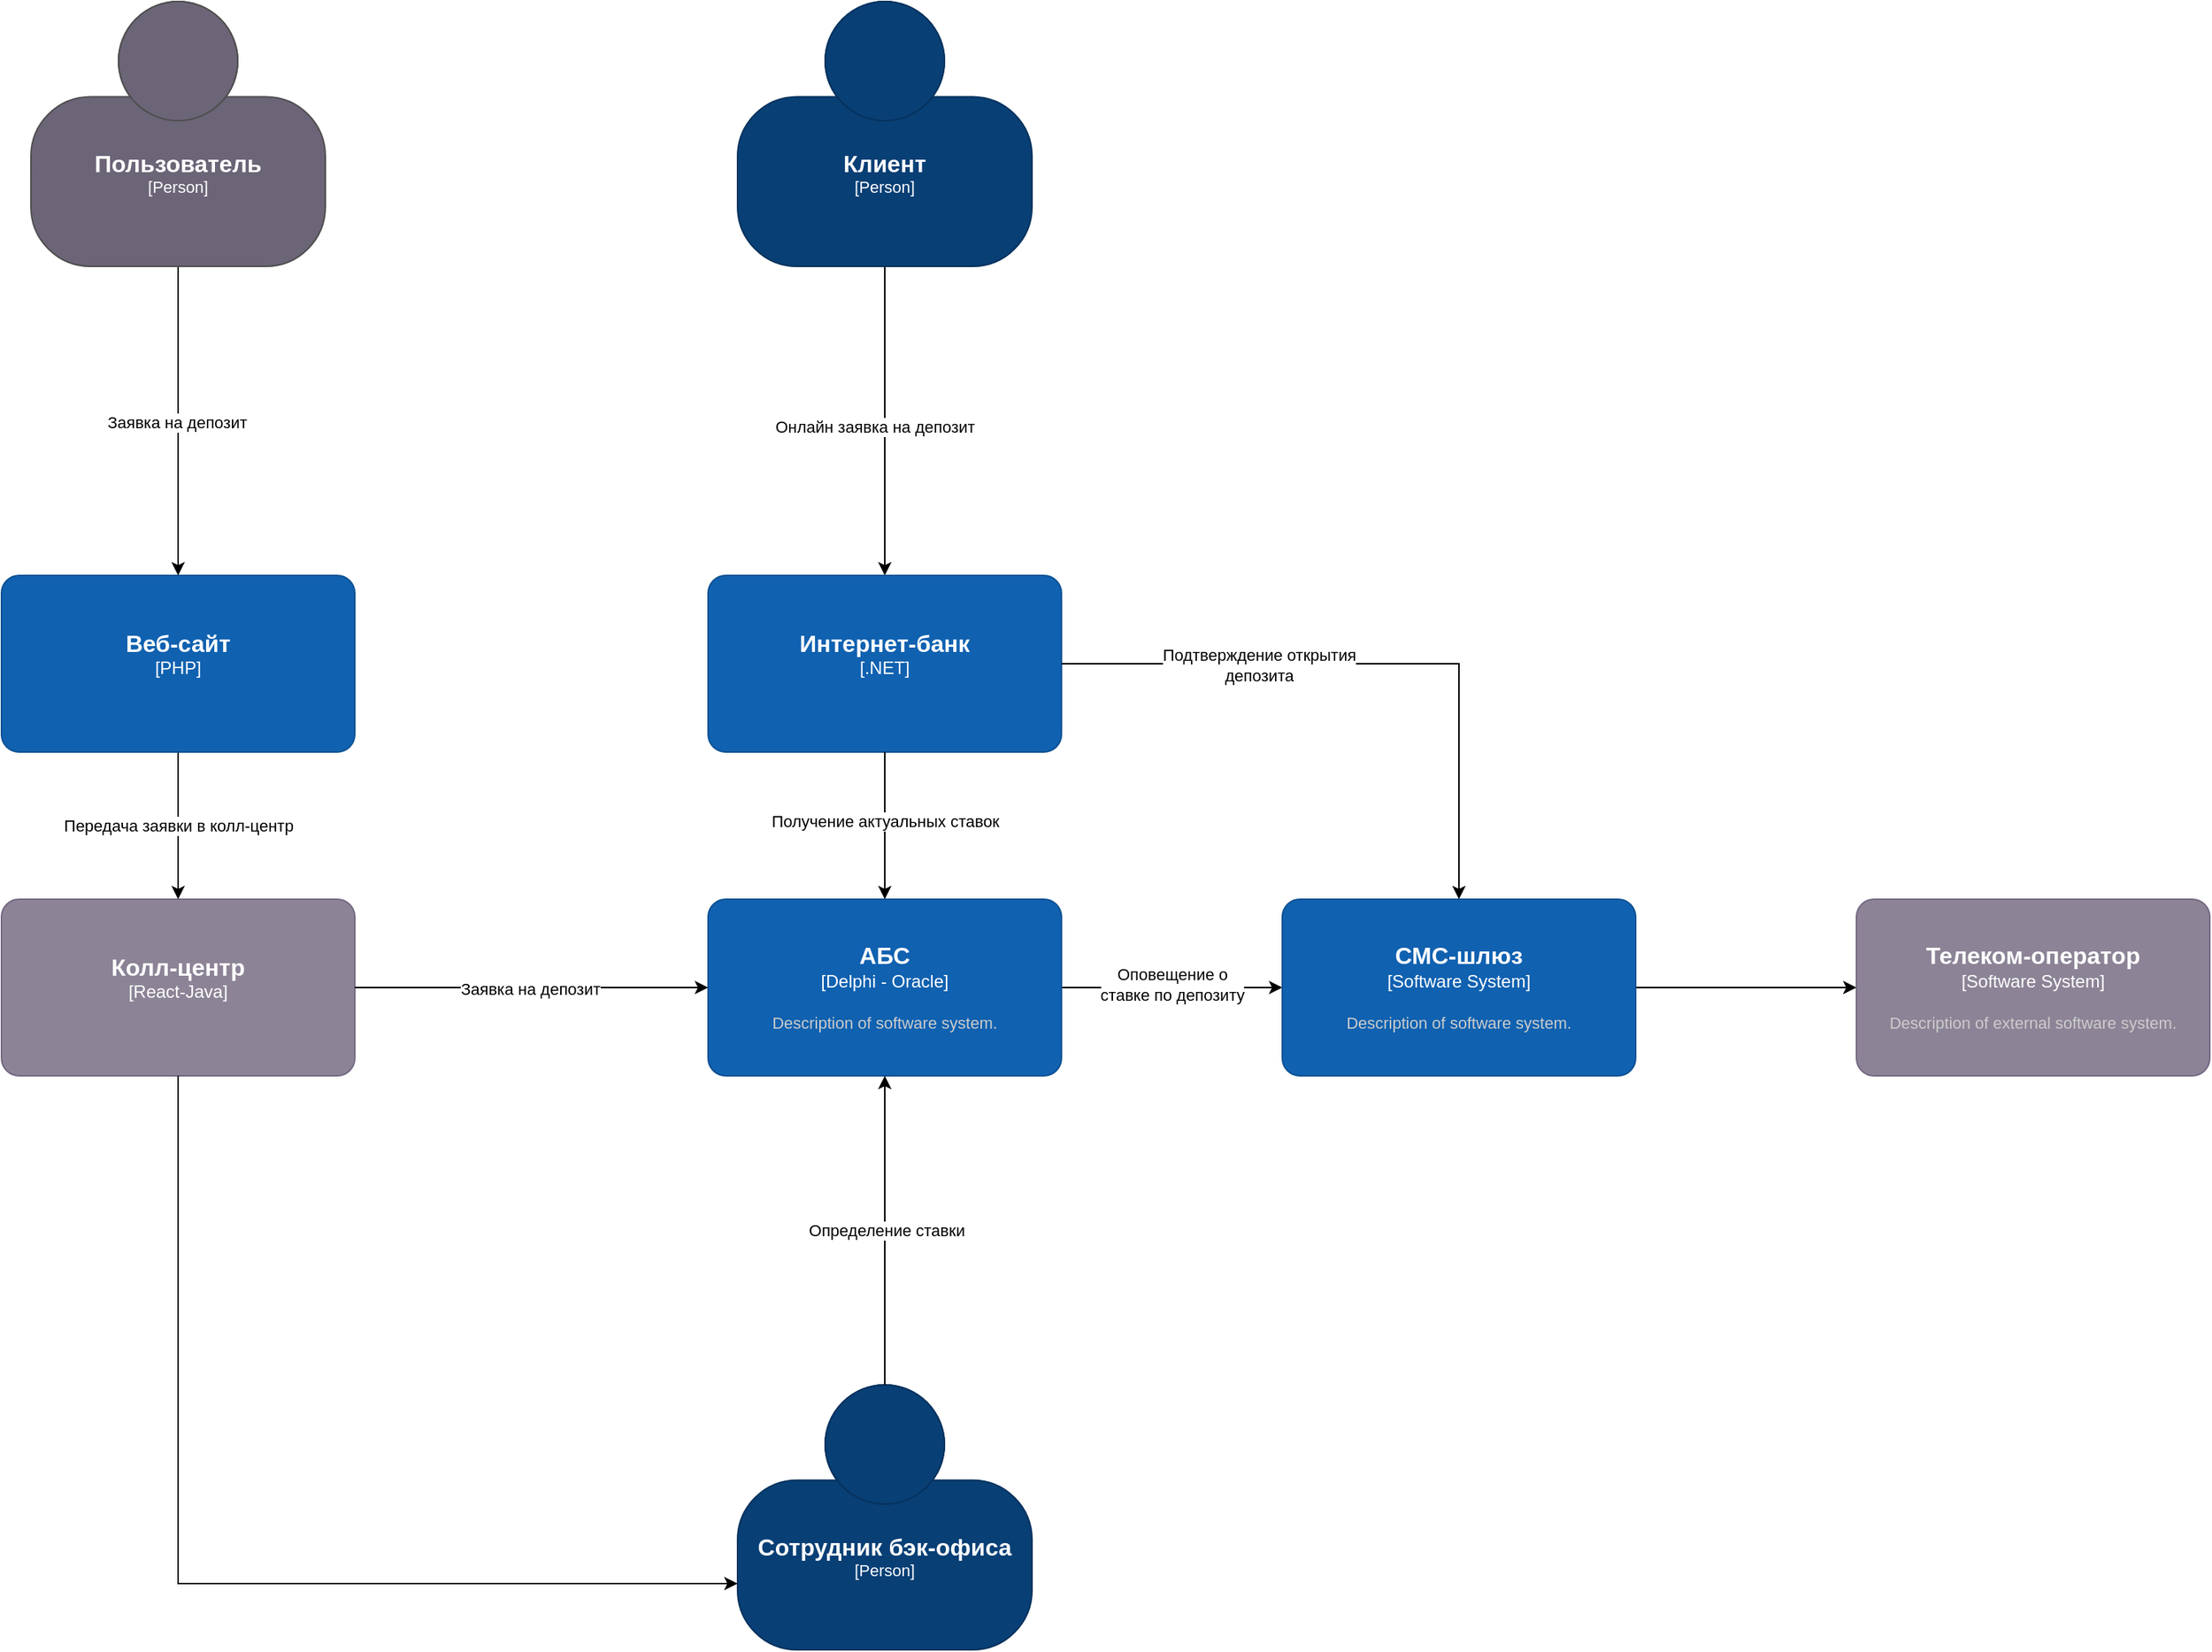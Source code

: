 <mxfile version="27.0.8">
  <diagram name="Страница — 1" id="w2zws8rPGfA8Y_CYMG2V">
    <mxGraphModel dx="1355" dy="1027" grid="1" gridSize="10" guides="1" tooltips="1" connect="1" arrows="1" fold="1" page="1" pageScale="1" pageWidth="1827" pageHeight="2169" background="#FFFFFF" math="0" shadow="0">
      <root>
        <mxCell id="0" />
        <mxCell id="1" parent="0" />
        <mxCell id="U1wJgutFboWlo5jY6f5C-4" style="edgeStyle=orthogonalEdgeStyle;rounded=0;orthogonalLoop=1;jettySize=auto;html=1;" edge="1" parent="1" source="U1wJgutFboWlo5jY6f5C-1" target="U1wJgutFboWlo5jY6f5C-2">
          <mxGeometry relative="1" as="geometry" />
        </mxCell>
        <mxCell id="U1wJgutFboWlo5jY6f5C-5" value="Онлайн заявка на депозит" style="edgeLabel;html=1;align=center;verticalAlign=middle;resizable=0;points=[];" vertex="1" connectable="0" parent="U1wJgutFboWlo5jY6f5C-4">
          <mxGeometry x="0.024" y="-7" relative="1" as="geometry">
            <mxPoint y="1" as="offset" />
          </mxGeometry>
        </mxCell>
        <object placeholders="1" c4Name="Клиент" c4Type="Person" c4Description="" label="&lt;font style=&quot;font-size: 16px&quot;&gt;&lt;b&gt;%c4Name%&lt;/b&gt;&lt;/font&gt;&lt;div&gt;[%c4Type%]&lt;/div&gt;&lt;br&gt;&lt;div&gt;&lt;font style=&quot;font-size: 11px&quot;&gt;&lt;font color=&quot;#cccccc&quot;&gt;%c4Description%&lt;/font&gt;&lt;/div&gt;" id="U1wJgutFboWlo5jY6f5C-1">
          <mxCell style="html=1;fontSize=11;dashed=0;whiteSpace=wrap;fillColor=#083F75;strokeColor=#06315C;fontColor=#ffffff;shape=mxgraph.c4.person2;align=center;metaEdit=1;points=[[0.5,0,0],[1,0.5,0],[1,0.75,0],[0.75,1,0],[0.5,1,0],[0.25,1,0],[0,0.75,0],[0,0.5,0]];resizable=0;" vertex="1" parent="1">
            <mxGeometry x="890" y="190" width="200" height="180" as="geometry" />
          </mxCell>
        </object>
        <object placeholders="1" c4Name="Интернет-банк" c4Type=".NET" c4Description="" label="&lt;font style=&quot;font-size: 16px&quot;&gt;&lt;b&gt;%c4Name%&lt;/b&gt;&lt;/font&gt;&lt;div&gt;[%c4Type%]&lt;/div&gt;&lt;br&gt;&lt;div&gt;&lt;font style=&quot;font-size: 11px&quot;&gt;&lt;font color=&quot;#cccccc&quot;&gt;%c4Description%&lt;/font&gt;&lt;/div&gt;" id="U1wJgutFboWlo5jY6f5C-2">
          <mxCell style="rounded=1;whiteSpace=wrap;html=1;labelBackgroundColor=none;fillColor=#1061B0;fontColor=#ffffff;align=center;arcSize=10;strokeColor=#0D5091;metaEdit=1;resizable=0;points=[[0.25,0,0],[0.5,0,0],[0.75,0,0],[1,0.25,0],[1,0.5,0],[1,0.75,0],[0.75,1,0],[0.5,1,0],[0.25,1,0],[0,0.75,0],[0,0.5,0],[0,0.25,0]];" vertex="1" parent="1">
            <mxGeometry x="870" y="580" width="240" height="120" as="geometry" />
          </mxCell>
        </object>
        <object placeholders="1" c4Name="Колл-центр" c4Type="React-Java" c4Description="" label="&lt;font style=&quot;font-size: 16px&quot;&gt;&lt;b&gt;%c4Name%&lt;/b&gt;&lt;/font&gt;&lt;div&gt;[%c4Type%]&lt;/div&gt;&lt;br&gt;&lt;div&gt;&lt;font style=&quot;font-size: 11px&quot;&gt;&lt;font color=&quot;#cccccc&quot;&gt;%c4Description%&lt;/font&gt;&lt;/div&gt;" id="U1wJgutFboWlo5jY6f5C-3">
          <mxCell style="rounded=1;whiteSpace=wrap;html=1;labelBackgroundColor=none;fillColor=#8C8496;fontColor=#ffffff;align=center;arcSize=10;strokeColor=#736782;metaEdit=1;resizable=0;points=[[0.25,0,0],[0.5,0,0],[0.75,0,0],[1,0.25,0],[1,0.5,0],[1,0.75,0],[0.75,1,0],[0.5,1,0],[0.25,1,0],[0,0.75,0],[0,0.5,0],[0,0.25,0]];" vertex="1" parent="1">
            <mxGeometry x="390" y="800" width="240" height="120" as="geometry" />
          </mxCell>
        </object>
        <mxCell id="U1wJgutFboWlo5jY6f5C-19" style="edgeStyle=orthogonalEdgeStyle;rounded=0;orthogonalLoop=1;jettySize=auto;html=1;" edge="1" parent="1" source="U1wJgutFboWlo5jY6f5C-6" target="U1wJgutFboWlo5jY6f5C-7">
          <mxGeometry relative="1" as="geometry" />
        </mxCell>
        <mxCell id="U1wJgutFboWlo5jY6f5C-20" value="Оповещение о&lt;div&gt;ставке по депозиту&lt;/div&gt;" style="edgeLabel;html=1;align=center;verticalAlign=middle;resizable=0;points=[];" vertex="1" connectable="0" parent="U1wJgutFboWlo5jY6f5C-19">
          <mxGeometry x="0.003" y="2" relative="1" as="geometry">
            <mxPoint as="offset" />
          </mxGeometry>
        </mxCell>
        <object placeholders="1" c4Name="АБС" c4Type="Delphi - Oracle" c4Description="Description of software system." label="&lt;font style=&quot;font-size: 16px&quot;&gt;&lt;b&gt;%c4Name%&lt;/b&gt;&lt;/font&gt;&lt;div&gt;[%c4Type%]&lt;/div&gt;&lt;br&gt;&lt;div&gt;&lt;font style=&quot;font-size: 11px&quot;&gt;&lt;font color=&quot;#cccccc&quot;&gt;%c4Description%&lt;/font&gt;&lt;/div&gt;" id="U1wJgutFboWlo5jY6f5C-6">
          <mxCell style="rounded=1;whiteSpace=wrap;html=1;labelBackgroundColor=none;fillColor=#1061B0;fontColor=#ffffff;align=center;arcSize=10;strokeColor=#0D5091;metaEdit=1;resizable=0;points=[[0.25,0,0],[0.5,0,0],[0.75,0,0],[1,0.25,0],[1,0.5,0],[1,0.75,0],[0.75,1,0],[0.5,1,0],[0.25,1,0],[0,0.75,0],[0,0.5,0],[0,0.25,0]];" vertex="1" parent="1">
            <mxGeometry x="870" y="800" width="240" height="120" as="geometry" />
          </mxCell>
        </object>
        <mxCell id="U1wJgutFboWlo5jY6f5C-10" style="edgeStyle=orthogonalEdgeStyle;rounded=0;orthogonalLoop=1;jettySize=auto;html=1;" edge="1" parent="1" source="U1wJgutFboWlo5jY6f5C-7" target="U1wJgutFboWlo5jY6f5C-9">
          <mxGeometry relative="1" as="geometry" />
        </mxCell>
        <object placeholders="1" c4Name="СМС-шлюз" c4Type="Software System" c4Description="Description of software system." label="&lt;font style=&quot;font-size: 16px&quot;&gt;&lt;b&gt;%c4Name%&lt;/b&gt;&lt;/font&gt;&lt;div&gt;[%c4Type%]&lt;/div&gt;&lt;br&gt;&lt;div&gt;&lt;font style=&quot;font-size: 11px&quot;&gt;&lt;font color=&quot;#cccccc&quot;&gt;%c4Description%&lt;/font&gt;&lt;/div&gt;" id="U1wJgutFboWlo5jY6f5C-7">
          <mxCell style="rounded=1;whiteSpace=wrap;html=1;labelBackgroundColor=none;fillColor=#1061B0;fontColor=#ffffff;align=center;arcSize=10;strokeColor=#0D5091;metaEdit=1;resizable=0;points=[[0.25,0,0],[0.5,0,0],[0.75,0,0],[1,0.25,0],[1,0.5,0],[1,0.75,0],[0.75,1,0],[0.5,1,0],[0.25,1,0],[0,0.75,0],[0,0.5,0],[0,0.25,0]];" vertex="1" parent="1">
            <mxGeometry x="1260" y="800" width="240" height="120" as="geometry" />
          </mxCell>
        </object>
        <object placeholders="1" c4Name="Телеком-оператор" c4Type="Software System" c4Description="Description of external software system." label="&lt;font style=&quot;font-size: 16px&quot;&gt;&lt;b&gt;%c4Name%&lt;/b&gt;&lt;/font&gt;&lt;div&gt;[%c4Type%]&lt;/div&gt;&lt;br&gt;&lt;div&gt;&lt;font style=&quot;font-size: 11px&quot;&gt;&lt;font color=&quot;#cccccc&quot;&gt;%c4Description%&lt;/font&gt;&lt;/div&gt;" id="U1wJgutFboWlo5jY6f5C-9">
          <mxCell style="rounded=1;whiteSpace=wrap;html=1;labelBackgroundColor=none;fillColor=#8C8496;fontColor=#ffffff;align=center;arcSize=10;strokeColor=#736782;metaEdit=1;resizable=0;points=[[0.25,0,0],[0.5,0,0],[0.75,0,0],[1,0.25,0],[1,0.5,0],[1,0.75,0],[0.75,1,0],[0.5,1,0],[0.25,1,0],[0,0.75,0],[0,0.5,0],[0,0.25,0]];" vertex="1" parent="1">
            <mxGeometry x="1650" y="800" width="240" height="120" as="geometry" />
          </mxCell>
        </object>
        <mxCell id="U1wJgutFboWlo5jY6f5C-11" style="edgeStyle=orthogonalEdgeStyle;rounded=0;orthogonalLoop=1;jettySize=auto;html=1;entryX=0.5;entryY=0;entryDx=0;entryDy=0;entryPerimeter=0;" edge="1" parent="1" source="U1wJgutFboWlo5jY6f5C-2" target="U1wJgutFboWlo5jY6f5C-7">
          <mxGeometry relative="1" as="geometry" />
        </mxCell>
        <mxCell id="U1wJgutFboWlo5jY6f5C-12" value="Подтверждение открытия&lt;div&gt;депозита&lt;/div&gt;" style="edgeLabel;html=1;align=center;verticalAlign=middle;resizable=0;points=[];" vertex="1" connectable="0" parent="U1wJgutFboWlo5jY6f5C-11">
          <mxGeometry x="-0.378" y="-1" relative="1" as="geometry">
            <mxPoint as="offset" />
          </mxGeometry>
        </mxCell>
        <mxCell id="U1wJgutFboWlo5jY6f5C-13" style="edgeStyle=orthogonalEdgeStyle;rounded=0;orthogonalLoop=1;jettySize=auto;html=1;entryX=0;entryY=0.5;entryDx=0;entryDy=0;entryPerimeter=0;" edge="1" parent="1" source="U1wJgutFboWlo5jY6f5C-3" target="U1wJgutFboWlo5jY6f5C-6">
          <mxGeometry relative="1" as="geometry" />
        </mxCell>
        <mxCell id="U1wJgutFboWlo5jY6f5C-14" value="Заявка на депозит" style="edgeLabel;html=1;align=center;verticalAlign=middle;resizable=0;points=[];" vertex="1" connectable="0" parent="U1wJgutFboWlo5jY6f5C-13">
          <mxGeometry x="-0.014" y="-1" relative="1" as="geometry">
            <mxPoint as="offset" />
          </mxGeometry>
        </mxCell>
        <object placeholders="1" c4Name="Сотрудник бэк-офиса" c4Type="Person" c4Description="" label="&lt;font style=&quot;font-size: 16px&quot;&gt;&lt;b&gt;%c4Name%&lt;/b&gt;&lt;/font&gt;&lt;div&gt;[%c4Type%]&lt;/div&gt;&lt;br&gt;&lt;div&gt;&lt;font style=&quot;font-size: 11px&quot;&gt;&lt;font color=&quot;#cccccc&quot;&gt;%c4Description%&lt;/font&gt;&lt;/div&gt;" id="U1wJgutFboWlo5jY6f5C-15">
          <mxCell style="html=1;fontSize=11;dashed=0;whiteSpace=wrap;fillColor=#083F75;strokeColor=#06315C;fontColor=#ffffff;shape=mxgraph.c4.person2;align=center;metaEdit=1;points=[[0.5,0,0],[1,0.5,0],[1,0.75,0],[0.75,1,0],[0.5,1,0],[0.25,1,0],[0,0.75,0],[0,0.5,0]];resizable=0;" vertex="1" parent="1">
            <mxGeometry x="890" y="1130" width="200" height="180" as="geometry" />
          </mxCell>
        </object>
        <mxCell id="U1wJgutFboWlo5jY6f5C-16" style="edgeStyle=orthogonalEdgeStyle;rounded=0;orthogonalLoop=1;jettySize=auto;html=1;entryX=0;entryY=0.75;entryDx=0;entryDy=0;entryPerimeter=0;exitX=0.5;exitY=1;exitDx=0;exitDy=0;exitPerimeter=0;" edge="1" parent="1" source="U1wJgutFboWlo5jY6f5C-3" target="U1wJgutFboWlo5jY6f5C-15">
          <mxGeometry relative="1" as="geometry" />
        </mxCell>
        <mxCell id="U1wJgutFboWlo5jY6f5C-17" style="edgeStyle=orthogonalEdgeStyle;rounded=0;orthogonalLoop=1;jettySize=auto;html=1;entryX=0.5;entryY=1;entryDx=0;entryDy=0;entryPerimeter=0;" edge="1" parent="1" source="U1wJgutFboWlo5jY6f5C-15" target="U1wJgutFboWlo5jY6f5C-6">
          <mxGeometry relative="1" as="geometry" />
        </mxCell>
        <mxCell id="U1wJgutFboWlo5jY6f5C-18" value="Определение ставки" style="edgeLabel;html=1;align=center;verticalAlign=middle;resizable=0;points=[];" vertex="1" connectable="0" parent="U1wJgutFboWlo5jY6f5C-17">
          <mxGeometry x="-0.002" y="-1" relative="1" as="geometry">
            <mxPoint as="offset" />
          </mxGeometry>
        </mxCell>
        <mxCell id="U1wJgutFboWlo5jY6f5C-21" style="edgeStyle=orthogonalEdgeStyle;rounded=0;orthogonalLoop=1;jettySize=auto;html=1;entryX=0.5;entryY=0;entryDx=0;entryDy=0;entryPerimeter=0;" edge="1" parent="1" source="U1wJgutFboWlo5jY6f5C-2" target="U1wJgutFboWlo5jY6f5C-6">
          <mxGeometry relative="1" as="geometry" />
        </mxCell>
        <mxCell id="U1wJgutFboWlo5jY6f5C-22" value="Получение актуальных ставок" style="edgeLabel;html=1;align=center;verticalAlign=middle;resizable=0;points=[];" vertex="1" connectable="0" parent="U1wJgutFboWlo5jY6f5C-21">
          <mxGeometry x="-0.095" relative="1" as="geometry">
            <mxPoint y="1" as="offset" />
          </mxGeometry>
        </mxCell>
        <mxCell id="U1wJgutFboWlo5jY6f5C-24" value="Передача заявки в колл-центр" style="edgeStyle=orthogonalEdgeStyle;rounded=0;orthogonalLoop=1;jettySize=auto;html=1;" edge="1" parent="1" source="U1wJgutFboWlo5jY6f5C-23" target="U1wJgutFboWlo5jY6f5C-3">
          <mxGeometry relative="1" as="geometry" />
        </mxCell>
        <object placeholders="1" c4Name="Веб-сайт" c4Type="PHP" c4Description="" label="&lt;font style=&quot;font-size: 16px&quot;&gt;&lt;b&gt;%c4Name%&lt;/b&gt;&lt;/font&gt;&lt;div&gt;[%c4Type%]&lt;/div&gt;&lt;br&gt;&lt;div&gt;&lt;font style=&quot;font-size: 11px&quot;&gt;&lt;font color=&quot;#cccccc&quot;&gt;%c4Description%&lt;/font&gt;&lt;/div&gt;" id="U1wJgutFboWlo5jY6f5C-23">
          <mxCell style="rounded=1;whiteSpace=wrap;html=1;labelBackgroundColor=none;fillColor=#1061B0;fontColor=#ffffff;align=center;arcSize=10;strokeColor=#0D5091;metaEdit=1;resizable=0;points=[[0.25,0,0],[0.5,0,0],[0.75,0,0],[1,0.25,0],[1,0.5,0],[1,0.75,0],[0.75,1,0],[0.5,1,0],[0.25,1,0],[0,0.75,0],[0,0.5,0],[0,0.25,0]];" vertex="1" parent="1">
            <mxGeometry x="390" y="580" width="240" height="120" as="geometry" />
          </mxCell>
        </object>
        <mxCell id="U1wJgutFboWlo5jY6f5C-26" style="edgeStyle=orthogonalEdgeStyle;rounded=0;orthogonalLoop=1;jettySize=auto;html=1;" edge="1" parent="1" source="U1wJgutFboWlo5jY6f5C-25" target="U1wJgutFboWlo5jY6f5C-23">
          <mxGeometry relative="1" as="geometry" />
        </mxCell>
        <mxCell id="U1wJgutFboWlo5jY6f5C-27" value="Заявка на депозит" style="edgeLabel;html=1;align=center;verticalAlign=middle;resizable=0;points=[];" vertex="1" connectable="0" parent="U1wJgutFboWlo5jY6f5C-26">
          <mxGeometry x="0.006" y="-1" relative="1" as="geometry">
            <mxPoint as="offset" />
          </mxGeometry>
        </mxCell>
        <object placeholders="1" c4Name="Пользователь" c4Type="Person" c4Description="" label="&lt;font style=&quot;font-size: 16px&quot;&gt;&lt;b&gt;%c4Name%&lt;/b&gt;&lt;/font&gt;&lt;div&gt;[%c4Type%]&lt;/div&gt;&lt;br&gt;&lt;div&gt;&lt;font style=&quot;font-size: 11px&quot;&gt;&lt;font color=&quot;#cccccc&quot;&gt;%c4Description%&lt;/font&gt;&lt;/div&gt;" id="U1wJgutFboWlo5jY6f5C-25">
          <mxCell style="html=1;fontSize=11;dashed=0;whiteSpace=wrap;fillColor=#6C6477;strokeColor=#4D4D4D;fontColor=#ffffff;shape=mxgraph.c4.person2;align=center;metaEdit=1;points=[[0.5,0,0],[1,0.5,0],[1,0.75,0],[0.75,1,0],[0.5,1,0],[0.25,1,0],[0,0.75,0],[0,0.5,0]];resizable=0;" vertex="1" parent="1">
            <mxGeometry x="410" y="190" width="200" height="180" as="geometry" />
          </mxCell>
        </object>
      </root>
    </mxGraphModel>
  </diagram>
</mxfile>
